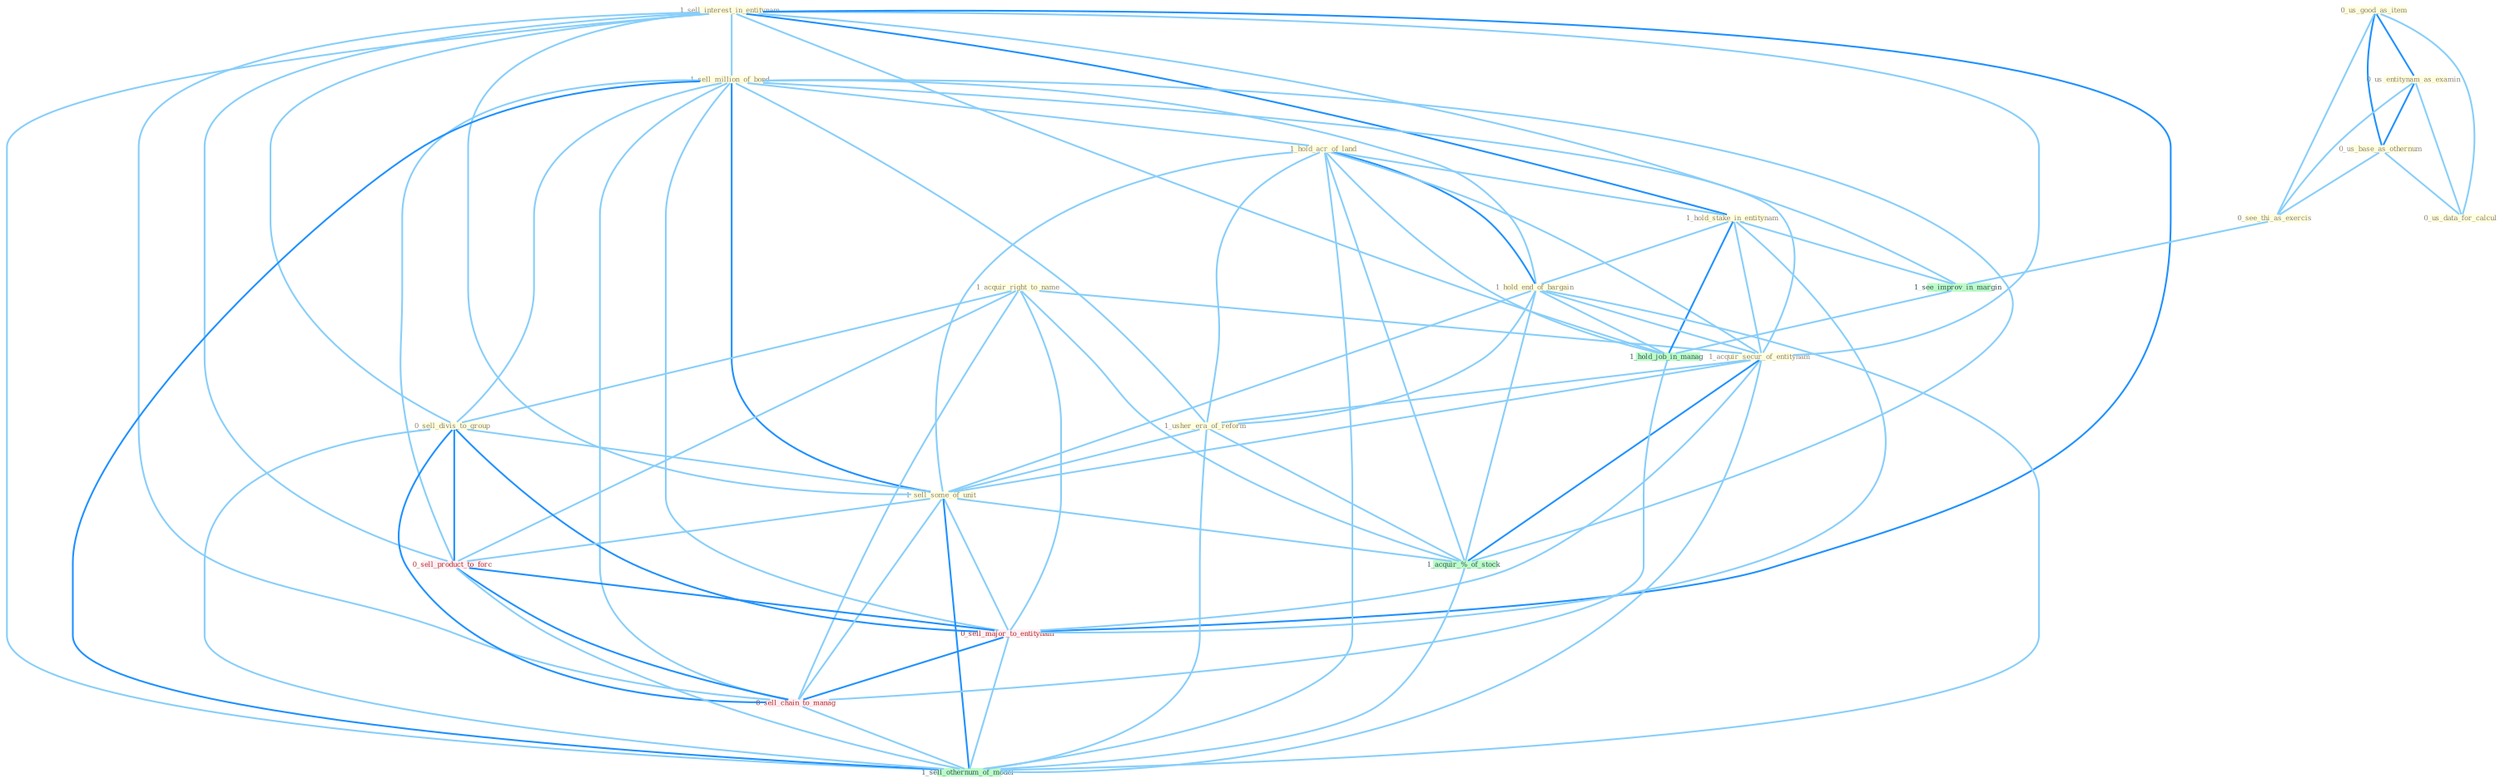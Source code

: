 Graph G{ 
    node
    [shape=polygon,style=filled,width=.5,height=.06,color="#BDFCC9",fixedsize=true,fontsize=4,
    fontcolor="#2f4f4f"];
    {node
    [color="#ffffe0", fontcolor="#8b7d6b"] "1_sell_interest_in_entitynam " "1_sell_million_of_bond " "0_us_good_as_item " "1_acquir_right_to_name " "0_us_entitynam_as_examin " "1_hold_acr_of_land " "1_hold_stake_in_entitynam " "0_us_base_as_othernum " "0_see_thi_as_exercis " "1_hold_end_of_bargain " "0_sell_divis_to_group " "1_acquir_secur_of_entitynam " "0_us_data_for_calcul " "1_usher_era_of_reform " "1_sell_some_of_unit "}
{node [color="#fff0f5", fontcolor="#b22222"] "0_sell_product_to_forc " "0_sell_major_to_entitynam " "0_sell_chain_to_manag "}
edge [color="#B0E2FF"];

	"1_sell_interest_in_entitynam " -- "1_sell_million_of_bond " [w="1", color="#87cefa" ];
	"1_sell_interest_in_entitynam " -- "1_hold_stake_in_entitynam " [w="2", color="#1e90ff" , len=0.8];
	"1_sell_interest_in_entitynam " -- "0_sell_divis_to_group " [w="1", color="#87cefa" ];
	"1_sell_interest_in_entitynam " -- "1_acquir_secur_of_entitynam " [w="1", color="#87cefa" ];
	"1_sell_interest_in_entitynam " -- "1_sell_some_of_unit " [w="1", color="#87cefa" ];
	"1_sell_interest_in_entitynam " -- "1_see_improv_in_margin " [w="1", color="#87cefa" ];
	"1_sell_interest_in_entitynam " -- "1_hold_job_in_manag " [w="1", color="#87cefa" ];
	"1_sell_interest_in_entitynam " -- "0_sell_product_to_forc " [w="1", color="#87cefa" ];
	"1_sell_interest_in_entitynam " -- "0_sell_major_to_entitynam " [w="2", color="#1e90ff" , len=0.8];
	"1_sell_interest_in_entitynam " -- "0_sell_chain_to_manag " [w="1", color="#87cefa" ];
	"1_sell_interest_in_entitynam " -- "1_sell_othernum_of_model " [w="1", color="#87cefa" ];
	"1_sell_million_of_bond " -- "1_hold_acr_of_land " [w="1", color="#87cefa" ];
	"1_sell_million_of_bond " -- "1_hold_end_of_bargain " [w="1", color="#87cefa" ];
	"1_sell_million_of_bond " -- "0_sell_divis_to_group " [w="1", color="#87cefa" ];
	"1_sell_million_of_bond " -- "1_acquir_secur_of_entitynam " [w="1", color="#87cefa" ];
	"1_sell_million_of_bond " -- "1_usher_era_of_reform " [w="1", color="#87cefa" ];
	"1_sell_million_of_bond " -- "1_sell_some_of_unit " [w="2", color="#1e90ff" , len=0.8];
	"1_sell_million_of_bond " -- "1_acquir_%_of_stock " [w="1", color="#87cefa" ];
	"1_sell_million_of_bond " -- "0_sell_product_to_forc " [w="1", color="#87cefa" ];
	"1_sell_million_of_bond " -- "0_sell_major_to_entitynam " [w="1", color="#87cefa" ];
	"1_sell_million_of_bond " -- "0_sell_chain_to_manag " [w="1", color="#87cefa" ];
	"1_sell_million_of_bond " -- "1_sell_othernum_of_model " [w="2", color="#1e90ff" , len=0.8];
	"0_us_good_as_item " -- "0_us_entitynam_as_examin " [w="2", color="#1e90ff" , len=0.8];
	"0_us_good_as_item " -- "0_us_base_as_othernum " [w="2", color="#1e90ff" , len=0.8];
	"0_us_good_as_item " -- "0_see_thi_as_exercis " [w="1", color="#87cefa" ];
	"0_us_good_as_item " -- "0_us_data_for_calcul " [w="1", color="#87cefa" ];
	"1_acquir_right_to_name " -- "0_sell_divis_to_group " [w="1", color="#87cefa" ];
	"1_acquir_right_to_name " -- "1_acquir_secur_of_entitynam " [w="1", color="#87cefa" ];
	"1_acquir_right_to_name " -- "1_acquir_%_of_stock " [w="1", color="#87cefa" ];
	"1_acquir_right_to_name " -- "0_sell_product_to_forc " [w="1", color="#87cefa" ];
	"1_acquir_right_to_name " -- "0_sell_major_to_entitynam " [w="1", color="#87cefa" ];
	"1_acquir_right_to_name " -- "0_sell_chain_to_manag " [w="1", color="#87cefa" ];
	"0_us_entitynam_as_examin " -- "0_us_base_as_othernum " [w="2", color="#1e90ff" , len=0.8];
	"0_us_entitynam_as_examin " -- "0_see_thi_as_exercis " [w="1", color="#87cefa" ];
	"0_us_entitynam_as_examin " -- "0_us_data_for_calcul " [w="1", color="#87cefa" ];
	"1_hold_acr_of_land " -- "1_hold_stake_in_entitynam " [w="1", color="#87cefa" ];
	"1_hold_acr_of_land " -- "1_hold_end_of_bargain " [w="2", color="#1e90ff" , len=0.8];
	"1_hold_acr_of_land " -- "1_acquir_secur_of_entitynam " [w="1", color="#87cefa" ];
	"1_hold_acr_of_land " -- "1_usher_era_of_reform " [w="1", color="#87cefa" ];
	"1_hold_acr_of_land " -- "1_sell_some_of_unit " [w="1", color="#87cefa" ];
	"1_hold_acr_of_land " -- "1_acquir_%_of_stock " [w="1", color="#87cefa" ];
	"1_hold_acr_of_land " -- "1_hold_job_in_manag " [w="1", color="#87cefa" ];
	"1_hold_acr_of_land " -- "1_sell_othernum_of_model " [w="1", color="#87cefa" ];
	"1_hold_stake_in_entitynam " -- "1_hold_end_of_bargain " [w="1", color="#87cefa" ];
	"1_hold_stake_in_entitynam " -- "1_acquir_secur_of_entitynam " [w="1", color="#87cefa" ];
	"1_hold_stake_in_entitynam " -- "1_see_improv_in_margin " [w="1", color="#87cefa" ];
	"1_hold_stake_in_entitynam " -- "1_hold_job_in_manag " [w="2", color="#1e90ff" , len=0.8];
	"1_hold_stake_in_entitynam " -- "0_sell_major_to_entitynam " [w="1", color="#87cefa" ];
	"0_us_base_as_othernum " -- "0_see_thi_as_exercis " [w="1", color="#87cefa" ];
	"0_us_base_as_othernum " -- "0_us_data_for_calcul " [w="1", color="#87cefa" ];
	"0_see_thi_as_exercis " -- "1_see_improv_in_margin " [w="1", color="#87cefa" ];
	"1_hold_end_of_bargain " -- "1_acquir_secur_of_entitynam " [w="1", color="#87cefa" ];
	"1_hold_end_of_bargain " -- "1_usher_era_of_reform " [w="1", color="#87cefa" ];
	"1_hold_end_of_bargain " -- "1_sell_some_of_unit " [w="1", color="#87cefa" ];
	"1_hold_end_of_bargain " -- "1_acquir_%_of_stock " [w="1", color="#87cefa" ];
	"1_hold_end_of_bargain " -- "1_hold_job_in_manag " [w="1", color="#87cefa" ];
	"1_hold_end_of_bargain " -- "1_sell_othernum_of_model " [w="1", color="#87cefa" ];
	"0_sell_divis_to_group " -- "1_sell_some_of_unit " [w="1", color="#87cefa" ];
	"0_sell_divis_to_group " -- "0_sell_product_to_forc " [w="2", color="#1e90ff" , len=0.8];
	"0_sell_divis_to_group " -- "0_sell_major_to_entitynam " [w="2", color="#1e90ff" , len=0.8];
	"0_sell_divis_to_group " -- "0_sell_chain_to_manag " [w="2", color="#1e90ff" , len=0.8];
	"0_sell_divis_to_group " -- "1_sell_othernum_of_model " [w="1", color="#87cefa" ];
	"1_acquir_secur_of_entitynam " -- "1_usher_era_of_reform " [w="1", color="#87cefa" ];
	"1_acquir_secur_of_entitynam " -- "1_sell_some_of_unit " [w="1", color="#87cefa" ];
	"1_acquir_secur_of_entitynam " -- "1_acquir_%_of_stock " [w="2", color="#1e90ff" , len=0.8];
	"1_acquir_secur_of_entitynam " -- "0_sell_major_to_entitynam " [w="1", color="#87cefa" ];
	"1_acquir_secur_of_entitynam " -- "1_sell_othernum_of_model " [w="1", color="#87cefa" ];
	"1_usher_era_of_reform " -- "1_sell_some_of_unit " [w="1", color="#87cefa" ];
	"1_usher_era_of_reform " -- "1_acquir_%_of_stock " [w="1", color="#87cefa" ];
	"1_usher_era_of_reform " -- "1_sell_othernum_of_model " [w="1", color="#87cefa" ];
	"1_sell_some_of_unit " -- "1_acquir_%_of_stock " [w="1", color="#87cefa" ];
	"1_sell_some_of_unit " -- "0_sell_product_to_forc " [w="1", color="#87cefa" ];
	"1_sell_some_of_unit " -- "0_sell_major_to_entitynam " [w="1", color="#87cefa" ];
	"1_sell_some_of_unit " -- "0_sell_chain_to_manag " [w="1", color="#87cefa" ];
	"1_sell_some_of_unit " -- "1_sell_othernum_of_model " [w="2", color="#1e90ff" , len=0.8];
	"1_see_improv_in_margin " -- "1_hold_job_in_manag " [w="1", color="#87cefa" ];
	"1_acquir_%_of_stock " -- "1_sell_othernum_of_model " [w="1", color="#87cefa" ];
	"1_hold_job_in_manag " -- "0_sell_chain_to_manag " [w="1", color="#87cefa" ];
	"0_sell_product_to_forc " -- "0_sell_major_to_entitynam " [w="2", color="#1e90ff" , len=0.8];
	"0_sell_product_to_forc " -- "0_sell_chain_to_manag " [w="2", color="#1e90ff" , len=0.8];
	"0_sell_product_to_forc " -- "1_sell_othernum_of_model " [w="1", color="#87cefa" ];
	"0_sell_major_to_entitynam " -- "0_sell_chain_to_manag " [w="2", color="#1e90ff" , len=0.8];
	"0_sell_major_to_entitynam " -- "1_sell_othernum_of_model " [w="1", color="#87cefa" ];
	"0_sell_chain_to_manag " -- "1_sell_othernum_of_model " [w="1", color="#87cefa" ];
}
